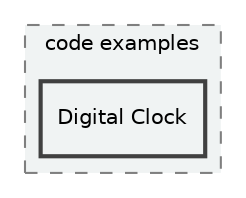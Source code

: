 digraph "lib/code examples/Digital Clock"
{
 // LATEX_PDF_SIZE
  edge [fontname="Helvetica",fontsize="10",labelfontname="Helvetica",labelfontsize="10"];
  node [fontname="Helvetica",fontsize="10",shape=record];
  compound=true
  subgraph clusterdir_84c3d07b5e1b77fb358b7da029237d00 {
    graph [ bgcolor="#f0f3f3", pencolor="grey50", style="filled,dashed,", label="code examples", fontname="Helvetica", fontsize="10", URL="dir_84c3d07b5e1b77fb358b7da029237d00.html"]
  dir_f598a2a57327b0fa3794d7c39d3de4f9 [shape=box, label="Digital Clock", style="filled,bold,", fillcolor="#f0f3f3", color="grey25", URL="dir_f598a2a57327b0fa3794d7c39d3de4f9.html"];
  }
}
